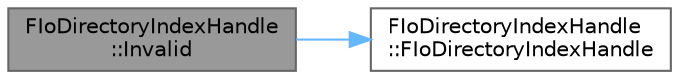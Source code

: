 digraph "FIoDirectoryIndexHandle::Invalid"
{
 // INTERACTIVE_SVG=YES
 // LATEX_PDF_SIZE
  bgcolor="transparent";
  edge [fontname=Helvetica,fontsize=10,labelfontname=Helvetica,labelfontsize=10];
  node [fontname=Helvetica,fontsize=10,shape=box,height=0.2,width=0.4];
  rankdir="LR";
  Node1 [id="Node000001",label="FIoDirectoryIndexHandle\l::Invalid",height=0.2,width=0.4,color="gray40", fillcolor="grey60", style="filled", fontcolor="black",tooltip=" "];
  Node1 -> Node2 [id="edge1_Node000001_Node000002",color="steelblue1",style="solid",tooltip=" "];
  Node2 [id="Node000002",label="FIoDirectoryIndexHandle\l::FIoDirectoryIndexHandle",height=0.2,width=0.4,color="grey40", fillcolor="white", style="filled",URL="$da/dbf/classFIoDirectoryIndexHandle.html#ad60ff092f3487ad124d7291fc13859f2",tooltip=" "];
}
